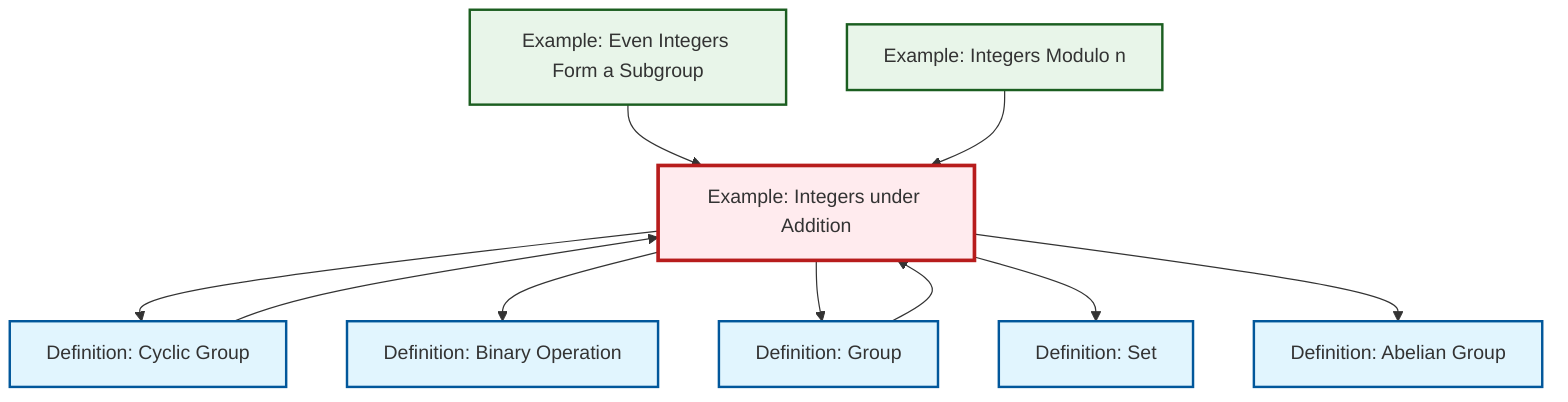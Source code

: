 graph TD
    classDef definition fill:#e1f5fe,stroke:#01579b,stroke-width:2px
    classDef theorem fill:#f3e5f5,stroke:#4a148c,stroke-width:2px
    classDef axiom fill:#fff3e0,stroke:#e65100,stroke-width:2px
    classDef example fill:#e8f5e9,stroke:#1b5e20,stroke-width:2px
    classDef current fill:#ffebee,stroke:#b71c1c,stroke-width:3px
    def-abelian-group["Definition: Abelian Group"]:::definition
    def-binary-operation["Definition: Binary Operation"]:::definition
    ex-even-integers-subgroup["Example: Even Integers Form a Subgroup"]:::example
    ex-quotient-integers-mod-n["Example: Integers Modulo n"]:::example
    def-group["Definition: Group"]:::definition
    ex-integers-addition["Example: Integers under Addition"]:::example
    def-cyclic-group["Definition: Cyclic Group"]:::definition
    def-set["Definition: Set"]:::definition
    ex-integers-addition --> def-cyclic-group
    def-group --> ex-integers-addition
    ex-integers-addition --> def-binary-operation
    ex-integers-addition --> def-group
    ex-even-integers-subgroup --> ex-integers-addition
    ex-integers-addition --> def-set
    def-cyclic-group --> ex-integers-addition
    ex-quotient-integers-mod-n --> ex-integers-addition
    ex-integers-addition --> def-abelian-group
    class ex-integers-addition current